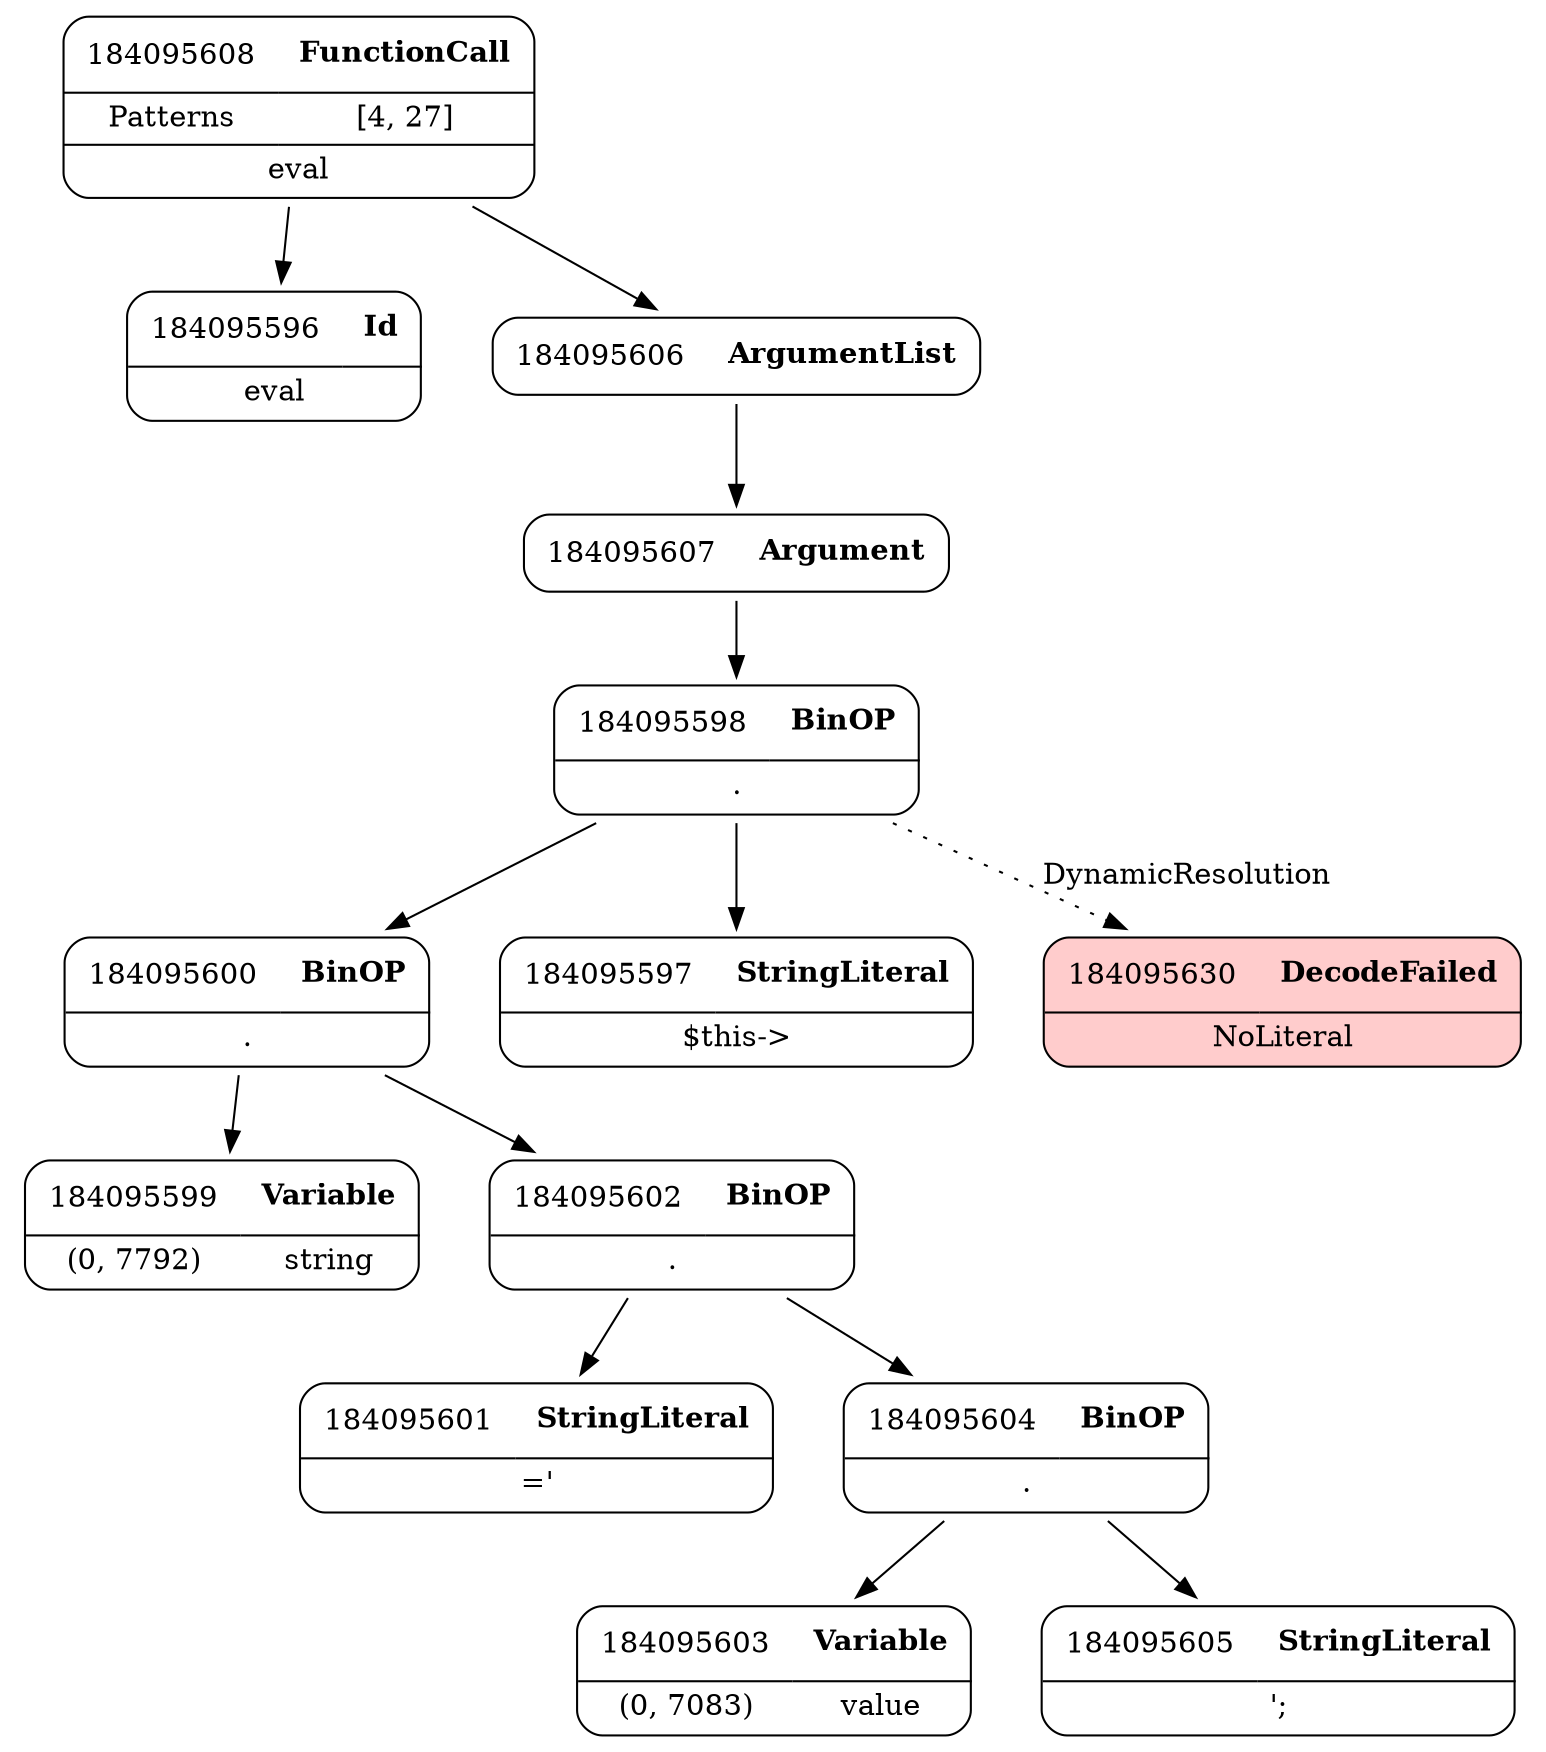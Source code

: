 digraph ast {
node [shape=none];
184095608 [label=<<TABLE border='1' cellspacing='0' cellpadding='10' style='rounded' ><TR><TD border='0'>184095608</TD><TD border='0'><B>FunctionCall</B></TD></TR><HR/><TR><TD border='0' cellpadding='5'>Patterns</TD><TD border='0' cellpadding='5'>[4, 27]</TD></TR><HR/><TR><TD border='0' cellpadding='5' colspan='2'>eval</TD></TR></TABLE>>];
184095608 -> 184095596 [weight=2];
184095608 -> 184095606 [weight=2];
184095601 [label=<<TABLE border='1' cellspacing='0' cellpadding='10' style='rounded' ><TR><TD border='0'>184095601</TD><TD border='0'><B>StringLiteral</B></TD></TR><HR/><TR><TD border='0' cellpadding='5' colspan='2'>='</TD></TR></TABLE>>];
184095600 [label=<<TABLE border='1' cellspacing='0' cellpadding='10' style='rounded' ><TR><TD border='0'>184095600</TD><TD border='0'><B>BinOP</B></TD></TR><HR/><TR><TD border='0' cellpadding='5' colspan='2'>.</TD></TR></TABLE>>];
184095600 -> 184095599 [weight=2];
184095600 -> 184095602 [weight=2];
184095603 [label=<<TABLE border='1' cellspacing='0' cellpadding='10' style='rounded' ><TR><TD border='0'>184095603</TD><TD border='0'><B>Variable</B></TD></TR><HR/><TR><TD border='0' cellpadding='5'>(0, 7083)</TD><TD border='0' cellpadding='5'>value</TD></TR></TABLE>>];
184095602 [label=<<TABLE border='1' cellspacing='0' cellpadding='10' style='rounded' ><TR><TD border='0'>184095602</TD><TD border='0'><B>BinOP</B></TD></TR><HR/><TR><TD border='0' cellpadding='5' colspan='2'>.</TD></TR></TABLE>>];
184095602 -> 184095601 [weight=2];
184095602 -> 184095604 [weight=2];
184095605 [label=<<TABLE border='1' cellspacing='0' cellpadding='10' style='rounded' ><TR><TD border='0'>184095605</TD><TD border='0'><B>StringLiteral</B></TD></TR><HR/><TR><TD border='0' cellpadding='5' colspan='2'>';</TD></TR></TABLE>>];
184095604 [label=<<TABLE border='1' cellspacing='0' cellpadding='10' style='rounded' ><TR><TD border='0'>184095604</TD><TD border='0'><B>BinOP</B></TD></TR><HR/><TR><TD border='0' cellpadding='5' colspan='2'>.</TD></TR></TABLE>>];
184095604 -> 184095603 [weight=2];
184095604 -> 184095605 [weight=2];
184095607 [label=<<TABLE border='1' cellspacing='0' cellpadding='10' style='rounded' ><TR><TD border='0'>184095607</TD><TD border='0'><B>Argument</B></TD></TR></TABLE>>];
184095607 -> 184095598 [weight=2];
184095606 [label=<<TABLE border='1' cellspacing='0' cellpadding='10' style='rounded' ><TR><TD border='0'>184095606</TD><TD border='0'><B>ArgumentList</B></TD></TR></TABLE>>];
184095606 -> 184095607 [weight=2];
184095597 [label=<<TABLE border='1' cellspacing='0' cellpadding='10' style='rounded' ><TR><TD border='0'>184095597</TD><TD border='0'><B>StringLiteral</B></TD></TR><HR/><TR><TD border='0' cellpadding='5' colspan='2'>$this-&gt;</TD></TR></TABLE>>];
184095596 [label=<<TABLE border='1' cellspacing='0' cellpadding='10' style='rounded' ><TR><TD border='0'>184095596</TD><TD border='0'><B>Id</B></TD></TR><HR/><TR><TD border='0' cellpadding='5' colspan='2'>eval</TD></TR></TABLE>>];
184095599 [label=<<TABLE border='1' cellspacing='0' cellpadding='10' style='rounded' ><TR><TD border='0'>184095599</TD><TD border='0'><B>Variable</B></TD></TR><HR/><TR><TD border='0' cellpadding='5'>(0, 7792)</TD><TD border='0' cellpadding='5'>string</TD></TR></TABLE>>];
184095598 [label=<<TABLE border='1' cellspacing='0' cellpadding='10' style='rounded' ><TR><TD border='0'>184095598</TD><TD border='0'><B>BinOP</B></TD></TR><HR/><TR><TD border='0' cellpadding='5' colspan='2'>.</TD></TR></TABLE>>];
184095598 -> 184095597 [weight=2];
184095598 -> 184095600 [weight=2];
184095598 -> 184095630 [style=dotted,label=DynamicResolution];
184095630 [label=<<TABLE border='1' cellspacing='0' cellpadding='10' style='rounded' bgcolor='#FFCCCC' ><TR><TD border='0'>184095630</TD><TD border='0'><B>DecodeFailed</B></TD></TR><HR/><TR><TD border='0' cellpadding='5' colspan='2'>NoLiteral</TD></TR></TABLE>>];
}
